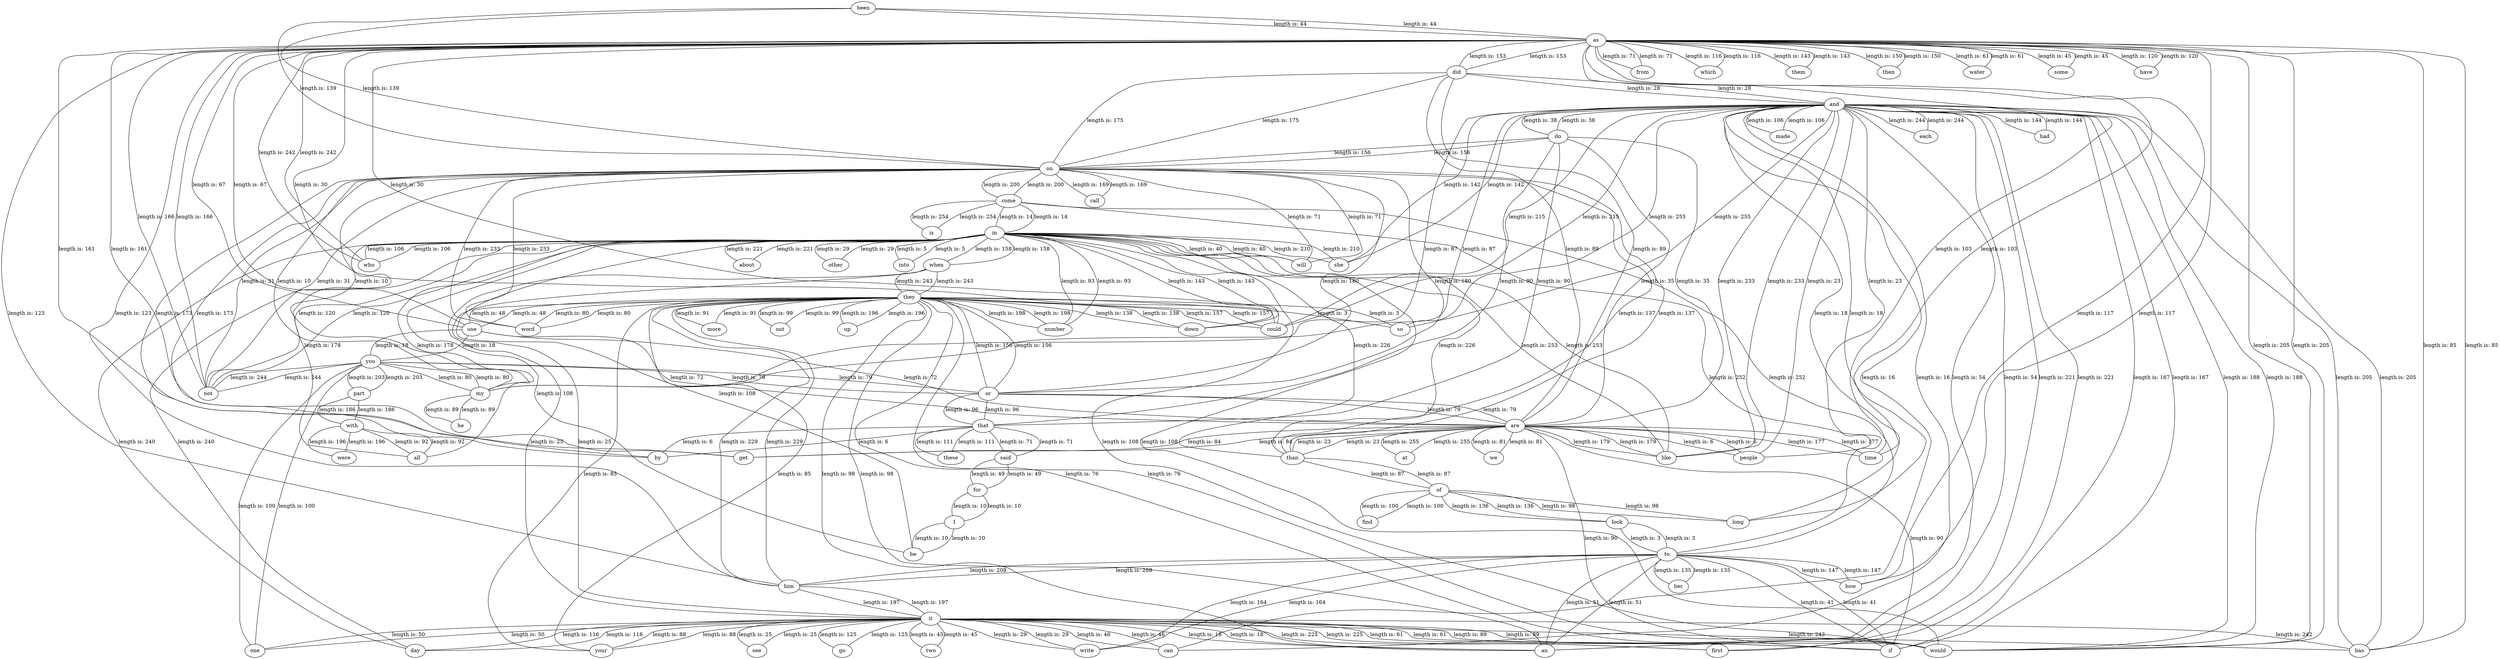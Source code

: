 // dot file of graph
graph graphname {
been -- as [label="length is: 44"];
been -- on [label="length is: 139"];
use -- as [label="length is: 67"];
use -- are [label="length is: 72"];
use -- you [label="length is: 18"];
use -- they [label="length is: 48"];
about -- in [label="length is: 221"];
had -- and [label="length is: 144"];
do -- that [label="length is: 90"];
do -- are [label="length is: 35"];
do -- and [label="length is: 38"];
do -- on [label="length is: 156"];
your -- it [label="length is: 88"];
your -- they [label="length is: 85"];
him -- as [label="length is: 123"];
him -- to [label="length is: 208"];
him -- it [label="length is: 197"];
him -- they [label="length is: 229"];
when -- in [label="length is: 158"];
when -- it [label="length is: 25"];
when -- they [label="length is: 243"];
down -- in [label="length is: 143"];
down -- they [label="length is: 138"];
these -- that [label="length is: 111"];
that -- these [label="length is: 111"];
that -- or [label="length is: 96"];
that -- by [label="length is: 6"];
that -- do [label="length is: 90"];
that -- said [label="length is: 71"];
number -- in [label="length is: 93"];
number -- they [label="length is: 198"];
would -- as [label="length is: 205"];
would -- in [label="length is: 108"];
would -- and [label="length is: 188"];
would -- it [label="length is: 89"];
would -- they [label="length is: 76"];
her -- to [label="length is: 135"];
find -- of [label="length is: 100"];
than -- in [label="length is: 226"];
than -- are [label="length is: 23"];
than -- of [label="length is: 87"];
than -- on [label="length is: 137"];
from -- as [label="length is: 71"];
has -- as [label="length is: 85"];
has -- and [label="length is: 205"];
has -- it [label="length is: 242"];
up -- they [label="length is: 196"];
if -- are [label="length is: 90"];
if -- and [label="length is: 167"];
if -- to [label="length is: 41"];
if -- it [label="length is: 61"];
write -- to [label="length is: 164"];
write -- it [label="length is: 29"];
day -- in [label="length is: 240"];
day -- it [label="length is: 116"];
you -- not [label="length is: 244"];
you -- or [label="length is: 79"];
you -- use [label="length is: 18"];
you -- part [label="length is: 203"];
you -- one [label="length is: 100"];
you -- my [label="length is: 80"];
they -- or [label="length is: 156"];
they -- use [label="length is: 48"];
they -- could [label="length is: 157"];
they -- more [label="length is: 91"];
they -- your [label="length is: 85"];
they -- down [label="length is: 138"];
they -- him [label="length is: 229"];
they -- when [label="length is: 243"];
they -- an [label="length is: 98"];
they -- out [label="length is: 99"];
they -- number [label="length is: 198"];
they -- would [label="length is: 76"];
they -- up [label="length is: 196"];
they -- so [label="length is: 3"];
they -- word [label="length is: 80"];
all -- with [label="length is: 92"];
all -- in [label="length is: 178"];
which -- as [label="length is: 116"];
in -- all [label="length is: 178"];
in -- other [label="length is: 29"];
in -- be [label="length is: 108"];
in -- will [label="length is: 40"];
in -- like [label="length is: 253"];
in -- about [label="length is: 221"];
in -- come [label="length is: 14"];
in -- when [label="length is: 158"];
in -- down [label="length is: 143"];
in -- she [label="length is: 210"];
in -- number [label="length is: 93"];
in -- into [label="length is: 5"];
in -- not [label="length is: 120"];
in -- would [label="length is: 108"];
in -- than [label="length is: 226"];
in -- day [label="length is: 240"];
in -- who [label="length is: 106"];
like -- in [label="length is: 253"];
like -- are [label="length is: 179"];
like -- and [label="length is: 233"];
made -- and [label="length is: 106"];
is -- come [label="length is: 254"];
come -- in [label="length is: 14"];
come -- is [label="length is: 254"];
come -- to [label="length is: 252"];
come -- on [label="length is: 200"];
them -- as [label="length is: 143"];
it -- one [label="length is: 50"];
it -- go [label="length is: 125"];
it -- your [label="length is: 88"];
it -- him [label="length is: 197"];
it -- when [label="length is: 25"];
it -- an [label="length is: 18"];
it -- two [label="length is: 45"];
it -- can [label="length is: 46"];
it -- see [label="length is: 25"];
it -- would [label="length is: 89"];
it -- has [label="length is: 242"];
it -- if [label="length is: 61"];
it -- day [label="length is: 116"];
it -- write [label="length is: 29"];
it -- first [label="length is: 225"];
then -- as [label="length is: 150"];
my -- and [label="length is: 87"];
my -- he [label="length is: 89"];
my -- you [label="length is: 80"];
my -- on [label="length is: 10"];
look -- of [label="length is: 136"];
look -- to [label="length is: 3"];
an -- and [label="length is: 54"];
an -- to [label="length is: 51"];
an -- it [label="length is: 18"];
an -- they [label="length is: 98"];
water -- as [label="length is: 61"];
each -- and [label="length is: 244"];
she -- in [label="length is: 210"];
she -- and [label="length is: 142"];
as -- which [label="length is: 116"];
as -- some [label="length is: 45"];
as -- been [label="length is: 44"];
as -- use [label="length is: 67"];
as -- could [label="length is: 30"];
as -- them [label="length is: 143"];
as -- then [label="length is: 150"];
as -- him [label="length is: 123"];
as -- water [label="length is: 61"];
as -- how [label="length is: 117"];
as -- not [label="length is: 166"];
as -- would [label="length is: 205"];
as -- get [label="length is: 161"];
as -- have [label="length is: 120"];
as -- from [label="length is: 71"];
as -- time [label="length is: 103"];
as -- has [label="length is: 85"];
as -- did [label="length is: 153"];
as -- who [label="length is: 242"];
at -- are [label="length is: 255"];
were -- with [label="length is: 196"];
word -- they [label="length is: 80"];
word -- on [label="length is: 233"];
who -- as [label="length is: 242"];
who -- in [label="length is: 106"];
some -- as [label="length is: 45"];
other -- in [label="length is: 29"];
be -- in [label="length is: 108"];
be -- I [label="length is: 10"];
part -- with [label="length is: 186"];
part -- you [label="length is: 203"];
for -- I [label="length is: 10"];
for -- said [label="length is: 49"];
I -- be [label="length is: 10"];
I -- for [label="length is: 10"];
two -- it [label="length is: 45"];
long -- and [label="length is: 18"];
long -- of [label="length is: 98"];
we -- are [label="length is: 81"];
out -- they [label="length is: 99"];
can -- and [label="length is: 16"];
can -- it [label="length is: 46"];
into -- in [label="length is: 5"];
how -- as [label="length is: 117"];
how -- to [label="length is: 147"];
not -- as [label="length is: 166"];
not -- in [label="length is: 120"];
not -- you [label="length is: 244"];
not -- on [label="length is: 31"];
see -- it [label="length is: 25"];
are -- at [label="length is: 255"];
are -- or [label="length is: 79"];
are -- like [label="length is: 179"];
are -- use [label="length is: 72"];
are -- than [label="length is: 23"];
are -- get [label="length is: 84"];
are -- do [label="length is: 35"];
are -- time [label="length is: 177"];
are -- if [label="length is: 90"];
are -- people [label="length is: 6"];
are -- did [label="length is: 89"];
are -- we [label="length is: 81"];
and -- like [label="length is: 233"];
and -- could [label="length is: 215"];
and -- made [label="length is: 106"];
and -- had [label="length is: 144"];
and -- do [label="length is: 38"];
and -- my [label="length is: 87"];
and -- people [label="length is: 23"];
and -- an [label="length is: 54"];
and -- each [label="length is: 244"];
and -- long [label="length is: 18"];
and -- can [label="length is: 16"];
and -- she [label="length is: 142"];
and -- would [label="length is: 188"];
and -- has [label="length is: 205"];
and -- so [label="length is: 255"];
and -- if [label="length is: 167"];
and -- first [label="length is: 221"];
and -- did [label="length is: 28"];
of -- find [label="length is: 100"];
of -- than [label="length is: 87"];
of -- look [label="length is: 136"];
of -- long [label="length is: 98"];
by -- that [label="length is: 6"];
by -- on [label="length is: 173"];
get -- as [label="length is: 161"];
get -- are [label="length is: 84"];
have -- as [label="length is: 120"];
so -- and [label="length is: 255"];
so -- they [label="length is: 3"];
said -- that [label="length is: 71"];
said -- for [label="length is: 49"];
on -- call [label="length is: 169"];
on -- been [label="length is: 139"];
on -- not [label="length is: 31"];
on -- or [label="length is: 180"];
on -- will [label="length is: 71"];
on -- by [label="length is: 173"];
on -- than [label="length is: 137"];
on -- come [label="length is: 200"];
on -- do [label="length is: 156"];
on -- my [label="length is: 10"];
on -- word [label="length is: 233"];
on -- did [label="length is: 175"];
or -- that [label="length is: 96"];
or -- are [label="length is: 79"];
or -- you [label="length is: 79"];
or -- they [label="length is: 156"];
or -- on [label="length is: 180"];
will -- in [label="length is: 40"];
will -- on [label="length is: 71"];
could -- as [label="length is: 30"];
could -- and [label="length is: 215"];
could -- they [label="length is: 157"];
more -- they [label="length is: 91"];
one -- it [label="length is: 50"];
one -- you [label="length is: 100"];
go -- it [label="length is: 125"];
people -- are [label="length is: 6"];
people -- and [label="length is: 23"];
call -- on [label="length is: 169"];
with -- all [label="length is: 92"];
with -- were [label="length is: 196"];
with -- part [label="length is: 186"];
to -- how [label="length is: 147"];
to -- her [label="length is: 135"];
to -- come [label="length is: 252"];
to -- him [label="length is: 208"];
to -- look [label="length is: 3"];
to -- an [label="length is: 51"];
to -- if [label="length is: 41"];
to -- write [label="length is: 164"];
time -- as [label="length is: 103"];
time -- are [label="length is: 177"];
he -- my [label="length is: 89"];
first -- and [label="length is: 221"];
first -- it [label="length is: 225"];
did -- as [label="length is: 153"];
did -- are [label="length is: 89"];
did -- and [label="length is: 28"];
did -- on [label="length is: 175"];
}
